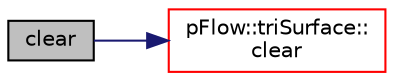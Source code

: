 digraph "clear"
{
 // LATEX_PDF_SIZE
  edge [fontname="Helvetica",fontsize="10",labelfontname="Helvetica",labelfontsize="10"];
  node [fontname="Helvetica",fontsize="10",shape=record];
  rankdir="LR";
  Node1 [label="clear",height=0.2,width=0.4,color="black", fillcolor="grey75", style="filled", fontcolor="black",tooltip="Clear the content of object."];
  Node1 -> Node2 [color="midnightblue",fontsize="10",style="solid",fontname="Helvetica"];
  Node2 [label="pFlow::triSurface::\lclear",height=0.2,width=0.4,color="red", fillcolor="white", style="filled",URL="$classpFlow_1_1triSurface.html#ac8bb3912a3ce86b15842e79d0b421204",tooltip=" "];
}
